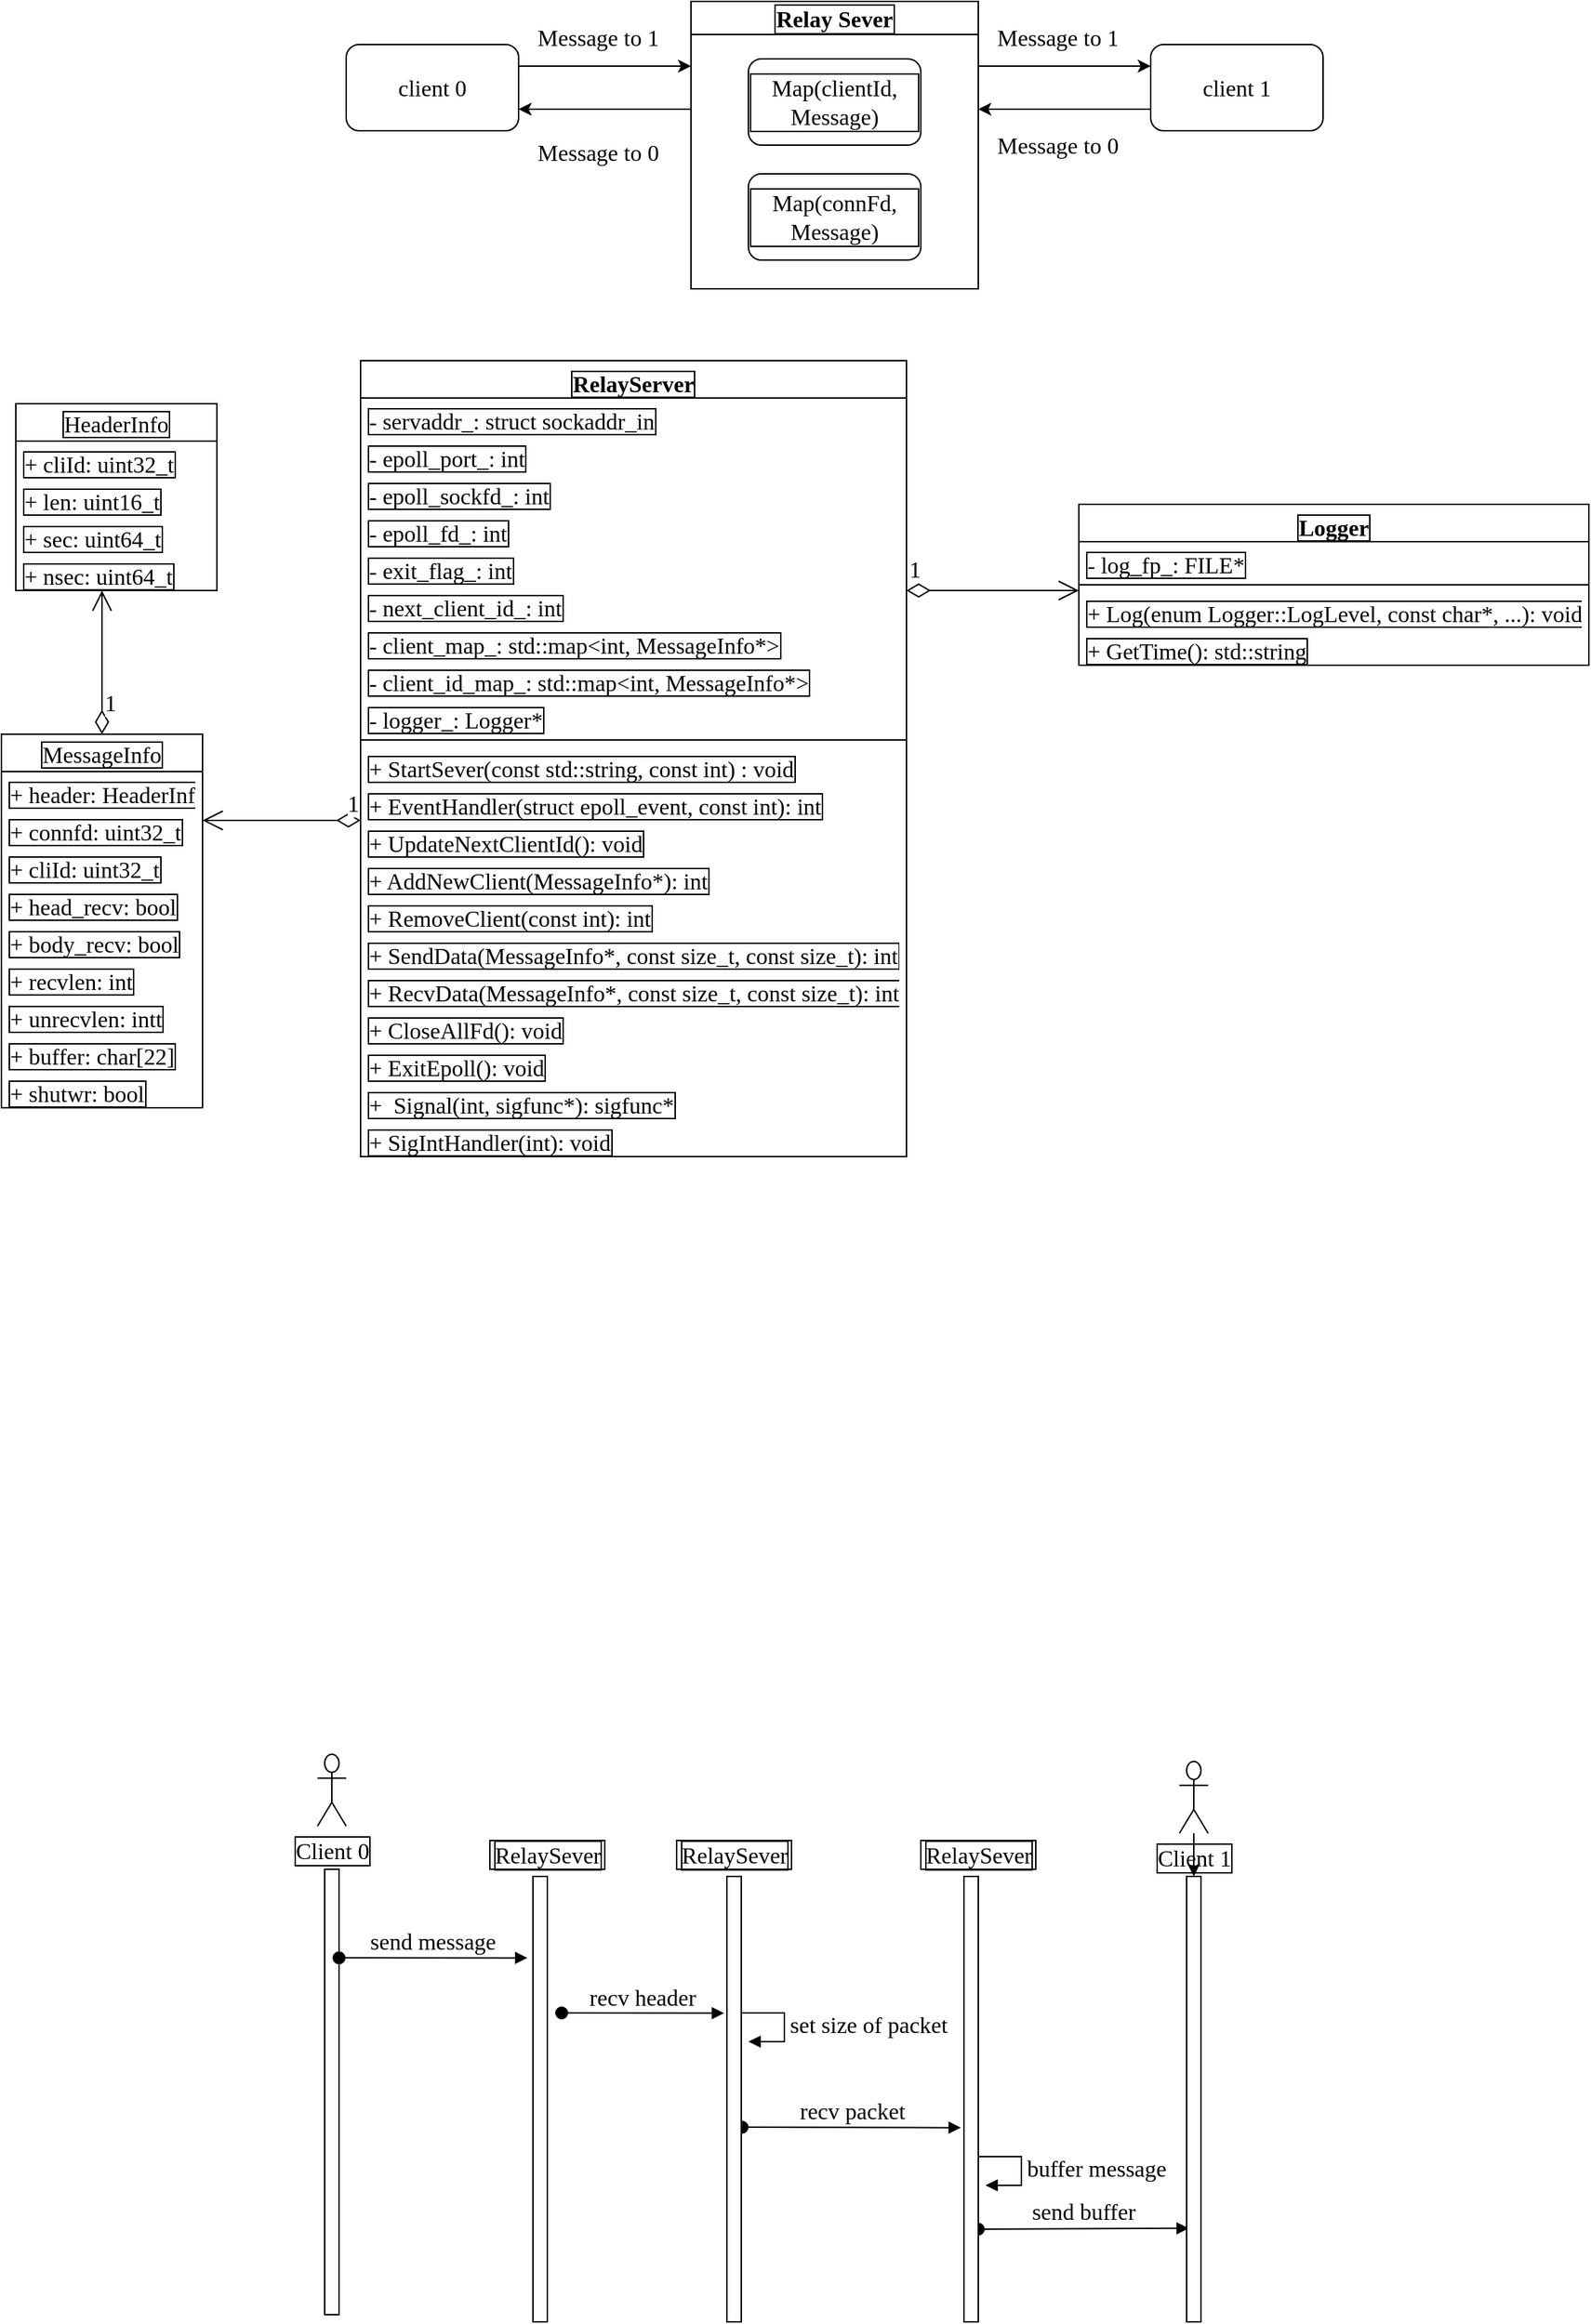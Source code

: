 <mxfile>
    <diagram id="8KLUlm-gPllUSoMWgSKK" name="第 1 页">
        <mxGraphModel dx="1102" dy="820" grid="1" gridSize="10" guides="1" tooltips="1" connect="1" arrows="1" fold="1" page="0" pageScale="1" pageWidth="827" pageHeight="1169" math="0" shadow="0">
            <root>
                <mxCell id="0"/>
                <mxCell id="1" parent="0"/>
                <mxCell id="11" style="edgeStyle=none;html=1;exitX=1;exitY=0.25;exitDx=0;exitDy=0;fontFamily=Times New Roman;fontSize=16;" edge="1" parent="1">
                    <mxGeometry relative="1" as="geometry">
                        <mxPoint x="490" y="155" as="sourcePoint"/>
                        <mxPoint x="610" y="155" as="targetPoint"/>
                    </mxGeometry>
                </mxCell>
                <mxCell id="12" style="edgeStyle=none;html=1;fontFamily=Times New Roman;fontSize=16;entryX=1;entryY=0.75;entryDx=0;entryDy=0;" edge="1" parent="1">
                    <mxGeometry relative="1" as="geometry">
                        <mxPoint x="490" y="185" as="targetPoint"/>
                        <mxPoint x="610" y="185" as="sourcePoint"/>
                    </mxGeometry>
                </mxCell>
                <mxCell id="6" value="client 0" style="rounded=1;whiteSpace=wrap;html=1;fontFamily=Times New Roman;fontSize=16;" vertex="1" parent="1">
                    <mxGeometry x="50" y="140" width="120" height="60" as="geometry"/>
                </mxCell>
                <mxCell id="7" value="client 1" style="rounded=1;whiteSpace=wrap;html=1;fontFamily=Times New Roman;fontSize=16;" vertex="1" parent="1">
                    <mxGeometry x="610" y="140" width="120" height="60" as="geometry"/>
                </mxCell>
                <mxCell id="9" value="Relay Sever" style="swimlane;whiteSpace=wrap;html=1;labelBorderColor=default;fontFamily=Times New Roman;fontSize=16;" vertex="1" parent="1">
                    <mxGeometry x="290" y="110" width="200" height="200" as="geometry">
                        <mxRectangle x="290" y="110" width="120" height="30" as="alternateBounds"/>
                    </mxGeometry>
                </mxCell>
                <mxCell id="16" value="Map(clientId, Message)" style="rounded=1;whiteSpace=wrap;html=1;labelBorderColor=default;fontFamily=Times New Roman;fontSize=16;" vertex="1" parent="9">
                    <mxGeometry x="40" y="40" width="120" height="60" as="geometry"/>
                </mxCell>
                <mxCell id="17" value="Map(connFd, Message)" style="rounded=1;whiteSpace=wrap;html=1;labelBorderColor=default;fontFamily=Times New Roman;fontSize=16;" vertex="1" parent="9">
                    <mxGeometry x="40" y="120" width="120" height="60" as="geometry"/>
                </mxCell>
                <mxCell id="15" value="Message to 1" style="text;html=1;align=center;verticalAlign=middle;resizable=0;points=[];autosize=1;strokeColor=none;fillColor=none;fontSize=16;fontFamily=Times New Roman;" vertex="1" parent="1">
                    <mxGeometry x="490" y="120" width="110" height="30" as="geometry"/>
                </mxCell>
                <mxCell id="18" value="Message to 0" style="text;html=1;align=center;verticalAlign=middle;resizable=0;points=[];autosize=1;strokeColor=none;fillColor=none;fontSize=16;fontFamily=Times New Roman;" vertex="1" parent="1">
                    <mxGeometry x="490" y="195" width="110" height="30" as="geometry"/>
                </mxCell>
                <mxCell id="19" style="edgeStyle=none;html=1;exitX=1;exitY=0.25;exitDx=0;exitDy=0;fontFamily=Times New Roman;fontSize=16;" edge="1" parent="1">
                    <mxGeometry relative="1" as="geometry">
                        <mxPoint x="170" y="155" as="sourcePoint"/>
                        <mxPoint x="290" y="155" as="targetPoint"/>
                    </mxGeometry>
                </mxCell>
                <mxCell id="20" style="edgeStyle=none;html=1;fontFamily=Times New Roman;fontSize=16;entryX=1;entryY=0.75;entryDx=0;entryDy=0;" edge="1" parent="1">
                    <mxGeometry relative="1" as="geometry">
                        <mxPoint x="170" y="185" as="targetPoint"/>
                        <mxPoint x="290" y="185" as="sourcePoint"/>
                    </mxGeometry>
                </mxCell>
                <mxCell id="21" value="Message to 1" style="text;html=1;align=center;verticalAlign=middle;resizable=0;points=[];autosize=1;strokeColor=none;fillColor=none;fontSize=16;fontFamily=Times New Roman;" vertex="1" parent="1">
                    <mxGeometry x="170" y="120" width="110" height="30" as="geometry"/>
                </mxCell>
                <mxCell id="22" value="Message to 0" style="text;html=1;align=center;verticalAlign=middle;resizable=0;points=[];autosize=1;strokeColor=none;fillColor=none;fontSize=16;fontFamily=Times New Roman;" vertex="1" parent="1">
                    <mxGeometry x="170" y="200" width="110" height="30" as="geometry"/>
                </mxCell>
                <mxCell id="31" value="RelayServer" style="swimlane;fontStyle=1;align=center;verticalAlign=top;childLayout=stackLayout;horizontal=1;startSize=26;horizontalStack=0;resizeParent=1;resizeParentMax=0;resizeLast=0;collapsible=1;marginBottom=0;labelBorderColor=default;strokeColor=default;fontFamily=Times New Roman;fontSize=16;" vertex="1" parent="1">
                    <mxGeometry x="60" y="360" width="380" height="554" as="geometry"/>
                </mxCell>
                <mxCell id="32" value="- servaddr_: struct sockaddr_in" style="text;strokeColor=none;fillColor=none;align=left;verticalAlign=top;spacingLeft=4;spacingRight=4;overflow=hidden;rotatable=0;points=[[0,0.5],[1,0.5]];portConstraint=eastwest;labelBorderColor=default;fontFamily=Times New Roman;fontSize=16;" vertex="1" parent="31">
                    <mxGeometry y="26" width="380" height="26" as="geometry"/>
                </mxCell>
                <mxCell id="36" value="- epoll_port_: int" style="text;strokeColor=none;fillColor=none;align=left;verticalAlign=top;spacingLeft=4;spacingRight=4;overflow=hidden;rotatable=0;points=[[0,0.5],[1,0.5]];portConstraint=eastwest;labelBorderColor=default;fontFamily=Times New Roman;fontSize=16;" vertex="1" parent="31">
                    <mxGeometry y="52" width="380" height="26" as="geometry"/>
                </mxCell>
                <mxCell id="42" value="- epoll_sockfd_: int" style="text;strokeColor=none;fillColor=none;align=left;verticalAlign=top;spacingLeft=4;spacingRight=4;overflow=hidden;rotatable=0;points=[[0,0.5],[1,0.5]];portConstraint=eastwest;labelBorderColor=default;fontFamily=Times New Roman;fontSize=16;" vertex="1" parent="31">
                    <mxGeometry y="78" width="380" height="26" as="geometry"/>
                </mxCell>
                <mxCell id="43" value="- epoll_fd_: int" style="text;strokeColor=none;fillColor=none;align=left;verticalAlign=top;spacingLeft=4;spacingRight=4;overflow=hidden;rotatable=0;points=[[0,0.5],[1,0.5]];portConstraint=eastwest;labelBorderColor=default;fontFamily=Times New Roman;fontSize=16;" vertex="1" parent="31">
                    <mxGeometry y="104" width="380" height="26" as="geometry"/>
                </mxCell>
                <mxCell id="41" value="- exit_flag_: int" style="text;strokeColor=none;fillColor=none;align=left;verticalAlign=top;spacingLeft=4;spacingRight=4;overflow=hidden;rotatable=0;points=[[0,0.5],[1,0.5]];portConstraint=eastwest;labelBorderColor=default;fontFamily=Times New Roman;fontSize=16;" vertex="1" parent="31">
                    <mxGeometry y="130" width="380" height="26" as="geometry"/>
                </mxCell>
                <mxCell id="40" value="- next_client_id_: int" style="text;strokeColor=none;fillColor=none;align=left;verticalAlign=top;spacingLeft=4;spacingRight=4;overflow=hidden;rotatable=0;points=[[0,0.5],[1,0.5]];portConstraint=eastwest;labelBorderColor=default;fontFamily=Times New Roman;fontSize=16;" vertex="1" parent="31">
                    <mxGeometry y="156" width="380" height="26" as="geometry"/>
                </mxCell>
                <mxCell id="39" value="- client_map_: std::map&lt;int, MessageInfo*&gt;" style="text;strokeColor=none;fillColor=none;align=left;verticalAlign=top;spacingLeft=4;spacingRight=4;overflow=hidden;rotatable=0;points=[[0,0.5],[1,0.5]];portConstraint=eastwest;labelBorderColor=default;fontFamily=Times New Roman;fontSize=16;" vertex="1" parent="31">
                    <mxGeometry y="182" width="380" height="26" as="geometry"/>
                </mxCell>
                <mxCell id="38" value="- client_id_map_: std::map&lt;int, MessageInfo*&gt;" style="text;strokeColor=none;fillColor=none;align=left;verticalAlign=top;spacingLeft=4;spacingRight=4;overflow=hidden;rotatable=0;points=[[0,0.5],[1,0.5]];portConstraint=eastwest;labelBorderColor=default;fontFamily=Times New Roman;fontSize=16;" vertex="1" parent="31">
                    <mxGeometry y="208" width="380" height="26" as="geometry"/>
                </mxCell>
                <mxCell id="37" value="- logger_: Logger*" style="text;strokeColor=none;fillColor=none;align=left;verticalAlign=top;spacingLeft=4;spacingRight=4;overflow=hidden;rotatable=0;points=[[0,0.5],[1,0.5]];portConstraint=eastwest;labelBorderColor=default;fontFamily=Times New Roman;fontSize=16;" vertex="1" parent="31">
                    <mxGeometry y="234" width="380" height="26" as="geometry"/>
                </mxCell>
                <mxCell id="33" value="" style="line;strokeWidth=1;fillColor=none;align=left;verticalAlign=middle;spacingTop=-1;spacingLeft=3;spacingRight=3;rotatable=0;labelPosition=right;points=[];portConstraint=eastwest;strokeColor=inherit;labelBorderColor=default;fontFamily=Times New Roman;fontSize=16;" vertex="1" parent="31">
                    <mxGeometry y="260" width="380" height="8" as="geometry"/>
                </mxCell>
                <mxCell id="34" value="+ StartSever(const std::string, const int) : void" style="text;strokeColor=none;fillColor=none;align=left;verticalAlign=top;spacingLeft=4;spacingRight=4;overflow=hidden;rotatable=0;points=[[0,0.5],[1,0.5]];portConstraint=eastwest;labelBorderColor=default;fontFamily=Times New Roman;fontSize=16;" vertex="1" parent="31">
                    <mxGeometry y="268" width="380" height="26" as="geometry"/>
                </mxCell>
                <mxCell id="109" value="+ EventHandler(struct epoll_event, const int): int" style="text;strokeColor=none;fillColor=none;align=left;verticalAlign=top;spacingLeft=4;spacingRight=4;overflow=hidden;rotatable=0;points=[[0,0.5],[1,0.5]];portConstraint=eastwest;labelBorderColor=default;fontFamily=Times New Roman;fontSize=16;" vertex="1" parent="31">
                    <mxGeometry y="294" width="380" height="26" as="geometry"/>
                </mxCell>
                <mxCell id="111" value="+ UpdateNextClientId(): void" style="text;strokeColor=none;fillColor=none;align=left;verticalAlign=top;spacingLeft=4;spacingRight=4;overflow=hidden;rotatable=0;points=[[0,0.5],[1,0.5]];portConstraint=eastwest;labelBorderColor=default;fontFamily=Times New Roman;fontSize=16;" vertex="1" parent="31">
                    <mxGeometry y="320" width="380" height="26" as="geometry"/>
                </mxCell>
                <mxCell id="114" value="+ AddNewClient(MessageInfo*): int" style="text;strokeColor=none;fillColor=none;align=left;verticalAlign=top;spacingLeft=4;spacingRight=4;overflow=hidden;rotatable=0;points=[[0,0.5],[1,0.5]];portConstraint=eastwest;labelBorderColor=default;fontFamily=Times New Roman;fontSize=16;" vertex="1" parent="31">
                    <mxGeometry y="346" width="380" height="26" as="geometry"/>
                </mxCell>
                <mxCell id="115" value="+ RemoveClient(const int): int" style="text;strokeColor=none;fillColor=none;align=left;verticalAlign=top;spacingLeft=4;spacingRight=4;overflow=hidden;rotatable=0;points=[[0,0.5],[1,0.5]];portConstraint=eastwest;labelBorderColor=default;fontFamily=Times New Roman;fontSize=16;" vertex="1" parent="31">
                    <mxGeometry y="372" width="380" height="26" as="geometry"/>
                </mxCell>
                <mxCell id="118" value="+ SendData(MessageInfo*, const size_t, const size_t): int" style="text;strokeColor=none;fillColor=none;align=left;verticalAlign=top;spacingLeft=4;spacingRight=4;overflow=hidden;rotatable=0;points=[[0,0.5],[1,0.5]];portConstraint=eastwest;labelBorderColor=default;fontFamily=Times New Roman;fontSize=16;" vertex="1" parent="31">
                    <mxGeometry y="398" width="380" height="26" as="geometry"/>
                </mxCell>
                <mxCell id="117" value="+ RecvData(MessageInfo*, const size_t, const size_t): int" style="text;strokeColor=none;fillColor=none;align=left;verticalAlign=top;spacingLeft=4;spacingRight=4;overflow=hidden;rotatable=0;points=[[0,0.5],[1,0.5]];portConstraint=eastwest;labelBorderColor=default;fontFamily=Times New Roman;fontSize=16;" vertex="1" parent="31">
                    <mxGeometry y="424" width="380" height="26" as="geometry"/>
                </mxCell>
                <mxCell id="112" value="+ CloseAllFd(): void" style="text;strokeColor=none;fillColor=none;align=left;verticalAlign=top;spacingLeft=4;spacingRight=4;overflow=hidden;rotatable=0;points=[[0,0.5],[1,0.5]];portConstraint=eastwest;labelBorderColor=default;fontFamily=Times New Roman;fontSize=16;" vertex="1" parent="31">
                    <mxGeometry y="450" width="380" height="26" as="geometry"/>
                </mxCell>
                <mxCell id="110" value="+ ExitEpoll(): void" style="text;strokeColor=none;fillColor=none;align=left;verticalAlign=top;spacingLeft=4;spacingRight=4;overflow=hidden;rotatable=0;points=[[0,0.5],[1,0.5]];portConstraint=eastwest;labelBorderColor=default;fontFamily=Times New Roman;fontSize=16;" vertex="1" parent="31">
                    <mxGeometry y="476" width="380" height="26" as="geometry"/>
                </mxCell>
                <mxCell id="116" value="+  Signal(int, sigfunc*): sigfunc*" style="text;strokeColor=none;fillColor=none;align=left;verticalAlign=top;spacingLeft=4;spacingRight=4;overflow=hidden;rotatable=0;points=[[0,0.5],[1,0.5]];portConstraint=eastwest;labelBorderColor=default;fontFamily=Times New Roman;fontSize=16;" vertex="1" parent="31">
                    <mxGeometry y="502" width="380" height="26" as="geometry"/>
                </mxCell>
                <mxCell id="120" value="+ SigIntHandler(int): void" style="text;strokeColor=none;fillColor=none;align=left;verticalAlign=top;spacingLeft=4;spacingRight=4;overflow=hidden;rotatable=0;points=[[0,0.5],[1,0.5]];portConstraint=eastwest;labelBorderColor=default;fontFamily=Times New Roman;fontSize=16;" vertex="1" parent="31">
                    <mxGeometry y="528" width="380" height="26" as="geometry"/>
                </mxCell>
                <mxCell id="44" value="Logger" style="swimlane;fontStyle=1;align=center;verticalAlign=top;childLayout=stackLayout;horizontal=1;startSize=26;horizontalStack=0;resizeParent=1;resizeParentMax=0;resizeLast=0;collapsible=1;marginBottom=0;labelBorderColor=default;strokeColor=default;fontFamily=Times New Roman;fontSize=16;" vertex="1" parent="1">
                    <mxGeometry x="560" y="460" width="355" height="112" as="geometry"/>
                </mxCell>
                <mxCell id="45" value="- log_fp_: FILE*" style="text;strokeColor=none;fillColor=none;align=left;verticalAlign=top;spacingLeft=4;spacingRight=4;overflow=hidden;rotatable=0;points=[[0,0.5],[1,0.5]];portConstraint=eastwest;labelBorderColor=default;fontFamily=Times New Roman;fontSize=16;" vertex="1" parent="44">
                    <mxGeometry y="26" width="355" height="26" as="geometry"/>
                </mxCell>
                <mxCell id="46" value="" style="line;strokeWidth=1;fillColor=none;align=left;verticalAlign=middle;spacingTop=-1;spacingLeft=3;spacingRight=3;rotatable=0;labelPosition=right;points=[];portConstraint=eastwest;strokeColor=inherit;labelBorderColor=default;fontFamily=Times New Roman;fontSize=16;" vertex="1" parent="44">
                    <mxGeometry y="52" width="355" height="8" as="geometry"/>
                </mxCell>
                <mxCell id="47" value="+ Log(enum Logger::LogLevel, const char*, ...): void&#10;" style="text;strokeColor=none;fillColor=none;align=left;verticalAlign=top;spacingLeft=4;spacingRight=4;overflow=hidden;rotatable=0;points=[[0,0.5],[1,0.5]];portConstraint=eastwest;labelBorderColor=default;fontFamily=Times New Roman;fontSize=16;" vertex="1" parent="44">
                    <mxGeometry y="60" width="355" height="26" as="geometry"/>
                </mxCell>
                <mxCell id="48" value="+ GetTime(): std::string" style="text;strokeColor=none;fillColor=none;align=left;verticalAlign=top;spacingLeft=4;spacingRight=4;overflow=hidden;rotatable=0;points=[[0,0.5],[1,0.5]];portConstraint=eastwest;labelBorderColor=default;fontFamily=Times New Roman;fontSize=16;" vertex="1" parent="44">
                    <mxGeometry y="86" width="355" height="26" as="geometry"/>
                </mxCell>
                <mxCell id="49" value="1" style="endArrow=open;html=1;endSize=12;startArrow=diamondThin;startSize=14;startFill=0;edgeStyle=orthogonalEdgeStyle;align=left;verticalAlign=bottom;fontFamily=Times New Roman;fontSize=16;" edge="1" parent="1">
                    <mxGeometry x="-1" y="3" relative="1" as="geometry">
                        <mxPoint x="440" y="520" as="sourcePoint"/>
                        <mxPoint x="560" y="520" as="targetPoint"/>
                    </mxGeometry>
                </mxCell>
                <mxCell id="54" value="HeaderInfo" style="swimlane;fontStyle=0;childLayout=stackLayout;horizontal=1;startSize=26;fillColor=none;horizontalStack=0;resizeParent=1;resizeParentMax=0;resizeLast=0;collapsible=1;marginBottom=0;labelBorderColor=default;strokeColor=default;fontFamily=Times New Roman;fontSize=16;" vertex="1" parent="1">
                    <mxGeometry x="-180" y="390" width="140" height="130" as="geometry"/>
                </mxCell>
                <mxCell id="55" value="+ cliId: uint32_t" style="text;strokeColor=none;fillColor=none;align=left;verticalAlign=top;spacingLeft=4;spacingRight=4;overflow=hidden;rotatable=0;points=[[0,0.5],[1,0.5]];portConstraint=eastwest;labelBorderColor=default;fontFamily=Times New Roman;fontSize=16;" vertex="1" parent="54">
                    <mxGeometry y="26" width="140" height="26" as="geometry"/>
                </mxCell>
                <mxCell id="56" value="+ len: uint16_t" style="text;strokeColor=none;fillColor=none;align=left;verticalAlign=top;spacingLeft=4;spacingRight=4;overflow=hidden;rotatable=0;points=[[0,0.5],[1,0.5]];portConstraint=eastwest;labelBorderColor=default;fontFamily=Times New Roman;fontSize=16;" vertex="1" parent="54">
                    <mxGeometry y="52" width="140" height="26" as="geometry"/>
                </mxCell>
                <mxCell id="57" value="+ sec: uint64_t" style="text;strokeColor=none;fillColor=none;align=left;verticalAlign=top;spacingLeft=4;spacingRight=4;overflow=hidden;rotatable=0;points=[[0,0.5],[1,0.5]];portConstraint=eastwest;labelBorderColor=default;fontFamily=Times New Roman;fontSize=16;" vertex="1" parent="54">
                    <mxGeometry y="78" width="140" height="26" as="geometry"/>
                </mxCell>
                <mxCell id="58" value="+ nsec: uint64_t" style="text;strokeColor=none;fillColor=none;align=left;verticalAlign=top;spacingLeft=4;spacingRight=4;overflow=hidden;rotatable=0;points=[[0,0.5],[1,0.5]];portConstraint=eastwest;labelBorderColor=default;fontFamily=Times New Roman;fontSize=16;" vertex="1" parent="54">
                    <mxGeometry y="104" width="140" height="26" as="geometry"/>
                </mxCell>
                <mxCell id="59" value="MessageInfo" style="swimlane;fontStyle=0;childLayout=stackLayout;horizontal=1;startSize=26;fillColor=none;horizontalStack=0;resizeParent=1;resizeParentMax=0;resizeLast=0;collapsible=1;marginBottom=0;labelBorderColor=default;strokeColor=default;fontFamily=Times New Roman;fontSize=16;" vertex="1" parent="1">
                    <mxGeometry x="-190" y="620" width="140" height="260" as="geometry"/>
                </mxCell>
                <mxCell id="60" value="+ header: HeaderInfo" style="text;strokeColor=none;fillColor=none;align=left;verticalAlign=top;spacingLeft=4;spacingRight=4;overflow=hidden;rotatable=0;points=[[0,0.5],[1,0.5]];portConstraint=eastwest;labelBorderColor=default;fontFamily=Times New Roman;fontSize=16;" vertex="1" parent="59">
                    <mxGeometry y="26" width="140" height="26" as="geometry"/>
                </mxCell>
                <mxCell id="61" value="+ connfd: uint32_t" style="text;strokeColor=none;fillColor=none;align=left;verticalAlign=top;spacingLeft=4;spacingRight=4;overflow=hidden;rotatable=0;points=[[0,0.5],[1,0.5]];portConstraint=eastwest;labelBorderColor=default;fontFamily=Times New Roman;fontSize=16;" vertex="1" parent="59">
                    <mxGeometry y="52" width="140" height="26" as="geometry"/>
                </mxCell>
                <mxCell id="62" value="+ cliId: uint32_t" style="text;strokeColor=none;fillColor=none;align=left;verticalAlign=top;spacingLeft=4;spacingRight=4;overflow=hidden;rotatable=0;points=[[0,0.5],[1,0.5]];portConstraint=eastwest;labelBorderColor=default;fontFamily=Times New Roman;fontSize=16;" vertex="1" parent="59">
                    <mxGeometry y="78" width="140" height="26" as="geometry"/>
                </mxCell>
                <mxCell id="63" value="+ head_recv: bool" style="text;strokeColor=none;fillColor=none;align=left;verticalAlign=top;spacingLeft=4;spacingRight=4;overflow=hidden;rotatable=0;points=[[0,0.5],[1,0.5]];portConstraint=eastwest;labelBorderColor=default;fontFamily=Times New Roman;fontSize=16;" vertex="1" parent="59">
                    <mxGeometry y="104" width="140" height="26" as="geometry"/>
                </mxCell>
                <mxCell id="64" value="+ body_recv: bool" style="text;strokeColor=none;fillColor=none;align=left;verticalAlign=top;spacingLeft=4;spacingRight=4;overflow=hidden;rotatable=0;points=[[0,0.5],[1,0.5]];portConstraint=eastwest;labelBorderColor=default;fontFamily=Times New Roman;fontSize=16;" vertex="1" parent="59">
                    <mxGeometry y="130" width="140" height="26" as="geometry"/>
                </mxCell>
                <mxCell id="68" value="+ recvlen: int" style="text;strokeColor=none;fillColor=none;align=left;verticalAlign=top;spacingLeft=4;spacingRight=4;overflow=hidden;rotatable=0;points=[[0,0.5],[1,0.5]];portConstraint=eastwest;labelBorderColor=default;fontFamily=Times New Roman;fontSize=16;" vertex="1" parent="59">
                    <mxGeometry y="156" width="140" height="26" as="geometry"/>
                </mxCell>
                <mxCell id="69" value="+ unrecvlen: intt" style="text;strokeColor=none;fillColor=none;align=left;verticalAlign=top;spacingLeft=4;spacingRight=4;overflow=hidden;rotatable=0;points=[[0,0.5],[1,0.5]];portConstraint=eastwest;labelBorderColor=default;fontFamily=Times New Roman;fontSize=16;" vertex="1" parent="59">
                    <mxGeometry y="182" width="140" height="26" as="geometry"/>
                </mxCell>
                <mxCell id="67" value="+ buffer: char[22]" style="text;strokeColor=none;fillColor=none;align=left;verticalAlign=top;spacingLeft=4;spacingRight=4;overflow=hidden;rotatable=0;points=[[0,0.5],[1,0.5]];portConstraint=eastwest;labelBorderColor=default;fontFamily=Times New Roman;fontSize=16;" vertex="1" parent="59">
                    <mxGeometry y="208" width="140" height="26" as="geometry"/>
                </mxCell>
                <mxCell id="66" value="+ shutwr: bool" style="text;strokeColor=none;fillColor=none;align=left;verticalAlign=top;spacingLeft=4;spacingRight=4;overflow=hidden;rotatable=0;points=[[0,0.5],[1,0.5]];portConstraint=eastwest;labelBorderColor=default;fontFamily=Times New Roman;fontSize=16;" vertex="1" parent="59">
                    <mxGeometry y="234" width="140" height="26" as="geometry"/>
                </mxCell>
                <mxCell id="70" value="1" style="endArrow=open;html=1;endSize=12;startArrow=diamondThin;startSize=14;startFill=0;edgeStyle=orthogonalEdgeStyle;align=left;verticalAlign=bottom;fontFamily=Times New Roman;fontSize=16;exitX=0.5;exitY=0;exitDx=0;exitDy=0;rounded=0;" edge="1" parent="1" source="59">
                    <mxGeometry x="-0.8" relative="1" as="geometry">
                        <mxPoint x="-250" y="725.23" as="sourcePoint"/>
                        <mxPoint x="-120" y="520" as="targetPoint"/>
                        <Array as="points">
                            <mxPoint x="-120" y="530"/>
                            <mxPoint x="-120" y="530"/>
                        </Array>
                        <mxPoint as="offset"/>
                    </mxGeometry>
                </mxCell>
                <mxCell id="75" value="Client 0" style="shape=umlActor;verticalLabelPosition=bottom;verticalAlign=top;html=1;labelBorderColor=default;strokeColor=default;fontFamily=Times New Roman;fontSize=16;" vertex="1" parent="1">
                    <mxGeometry x="30" y="1330" width="20" height="50" as="geometry"/>
                </mxCell>
                <mxCell id="76" value="" style="html=1;points=[];perimeter=orthogonalPerimeter;labelBorderColor=default;strokeColor=default;fontFamily=Times New Roman;fontSize=16;" vertex="1" parent="1">
                    <mxGeometry x="35" y="1410" width="10" height="310" as="geometry"/>
                </mxCell>
                <mxCell id="78" value="send message" style="html=1;verticalAlign=bottom;startArrow=oval;endArrow=block;startSize=8;rounded=0;fontFamily=Times New Roman;fontSize=16;entryX=-0.389;entryY=0.183;entryDx=0;entryDy=0;entryPerimeter=0;" edge="1" target="100" parent="1">
                    <mxGeometry x="-0.007" relative="1" as="geometry">
                        <mxPoint x="45" y="1471.66" as="sourcePoint"/>
                        <mxPoint x="190" y="1472" as="targetPoint"/>
                        <mxPoint as="offset"/>
                    </mxGeometry>
                </mxCell>
                <mxCell id="80" value="recv header" style="html=1;verticalAlign=bottom;startArrow=oval;endArrow=block;startSize=8;rounded=0;fontFamily=Times New Roman;fontSize=16;entryX=-0.2;entryY=0.193;entryDx=0;entryDy=0;entryPerimeter=0;" edge="1" parent="1">
                    <mxGeometry x="-0.009" y="-1" relative="1" as="geometry">
                        <mxPoint x="200" y="1510" as="sourcePoint"/>
                        <mxPoint x="313" y="1510.18" as="targetPoint"/>
                        <mxPoint as="offset"/>
                    </mxGeometry>
                </mxCell>
                <mxCell id="83" value="set size of packet" style="edgeStyle=orthogonalEdgeStyle;html=1;align=left;spacingLeft=2;endArrow=block;rounded=0;entryX=1;entryY=0;fontFamily=Times New Roman;fontSize=16;" edge="1" parent="1">
                    <mxGeometry relative="1" as="geometry">
                        <mxPoint x="325" y="1510" as="sourcePoint"/>
                        <Array as="points">
                            <mxPoint x="355" y="1510"/>
                        </Array>
                        <mxPoint x="330" y="1530" as="targetPoint"/>
                    </mxGeometry>
                </mxCell>
                <mxCell id="85" value="recv packet" style="html=1;verticalAlign=bottom;startArrow=oval;endArrow=block;startSize=8;rounded=0;fontFamily=Times New Roman;fontSize=16;exitX=1.058;exitY=0.563;exitDx=0;exitDy=0;exitPerimeter=0;entryX=-0.213;entryY=0.564;entryDx=0;entryDy=0;entryPerimeter=0;" edge="1" target="102" parent="1" source="101">
                    <mxGeometry relative="1" as="geometry">
                        <mxPoint x="325" y="1590" as="sourcePoint"/>
                        <mxPoint x="470" y="1590" as="targetPoint"/>
                    </mxGeometry>
                </mxCell>
                <mxCell id="86" value="RelaySever" style="html=1;labelBorderColor=default;strokeColor=default;fontFamily=Times New Roman;fontSize=16;" vertex="1" parent="1">
                    <mxGeometry x="150" y="1390" width="80" height="20" as="geometry"/>
                </mxCell>
                <mxCell id="88" value="RelaySever" style="html=1;labelBorderColor=default;strokeColor=default;fontFamily=Times New Roman;fontSize=16;" vertex="1" parent="1">
                    <mxGeometry x="280" y="1390" width="80" height="20" as="geometry"/>
                </mxCell>
                <mxCell id="89" value="RelaySever" style="html=1;labelBorderColor=default;strokeColor=default;fontFamily=Times New Roman;fontSize=16;" vertex="1" parent="1">
                    <mxGeometry x="450" y="1390" width="80" height="20" as="geometry"/>
                </mxCell>
                <mxCell id="98" value="send buffer" style="html=1;verticalAlign=bottom;startArrow=oval;endArrow=block;startSize=8;rounded=0;fontFamily=Times New Roman;fontSize=16;entryX=0.15;entryY=0.79;entryDx=0;entryDy=0;entryPerimeter=0;" edge="1" parent="1" target="105">
                    <mxGeometry relative="1" as="geometry">
                        <mxPoint x="490" y="1660.5" as="sourcePoint"/>
                        <mxPoint x="637.52" y="1660.83" as="targetPoint"/>
                    </mxGeometry>
                </mxCell>
                <mxCell id="100" value="" style="html=1;points=[];perimeter=orthogonalPerimeter;labelBorderColor=default;strokeColor=default;fontFamily=Times New Roman;fontSize=16;" vertex="1" parent="1">
                    <mxGeometry x="180" y="1415" width="10" height="310" as="geometry"/>
                </mxCell>
                <mxCell id="101" value="" style="html=1;points=[];perimeter=orthogonalPerimeter;labelBorderColor=default;strokeColor=default;fontFamily=Times New Roman;fontSize=16;" vertex="1" parent="1">
                    <mxGeometry x="315" y="1415" width="10" height="310" as="geometry"/>
                </mxCell>
                <mxCell id="102" value="" style="html=1;points=[];perimeter=orthogonalPerimeter;labelBorderColor=default;strokeColor=default;fontFamily=Times New Roman;fontSize=16;" vertex="1" parent="1">
                    <mxGeometry x="480" y="1415" width="10" height="310" as="geometry"/>
                </mxCell>
                <mxCell id="108" value="" style="edgeStyle=none;rounded=0;html=1;fontFamily=Times New Roman;fontSize=16;" edge="1" parent="1" source="104" target="105">
                    <mxGeometry relative="1" as="geometry"/>
                </mxCell>
                <mxCell id="104" value="Client 1" style="shape=umlActor;verticalLabelPosition=bottom;verticalAlign=top;html=1;labelBorderColor=default;strokeColor=default;fontFamily=Times New Roman;fontSize=16;" vertex="1" parent="1">
                    <mxGeometry x="630" y="1335" width="20" height="50" as="geometry"/>
                </mxCell>
                <mxCell id="105" value="" style="html=1;points=[];perimeter=orthogonalPerimeter;labelBorderColor=default;strokeColor=default;fontFamily=Times New Roman;fontSize=16;" vertex="1" parent="1">
                    <mxGeometry x="635" y="1415" width="10" height="310" as="geometry"/>
                </mxCell>
                <mxCell id="107" value="buffer message" style="edgeStyle=orthogonalEdgeStyle;html=1;align=left;spacingLeft=2;endArrow=block;rounded=0;entryX=1;entryY=0;fontFamily=Times New Roman;fontSize=16;" edge="1" parent="1">
                    <mxGeometry relative="1" as="geometry">
                        <mxPoint x="490" y="1610" as="sourcePoint"/>
                        <Array as="points">
                            <mxPoint x="520" y="1610"/>
                        </Array>
                        <mxPoint x="495" y="1630" as="targetPoint"/>
                    </mxGeometry>
                </mxCell>
                <mxCell id="119" value="1" style="endArrow=open;html=1;endSize=12;startArrow=diamondThin;startSize=14;startFill=0;edgeStyle=orthogonalEdgeStyle;align=left;verticalAlign=bottom;fontFamily=Times New Roman;fontSize=16;rounded=0;entryX=1;entryY=0.308;entryDx=0;entryDy=0;entryPerimeter=0;" edge="1" parent="1" target="61">
                    <mxGeometry x="-0.8" relative="1" as="geometry">
                        <mxPoint x="60" y="680" as="sourcePoint"/>
                        <mxPoint x="-110" y="530" as="targetPoint"/>
                        <Array as="points">
                            <mxPoint x="60" y="680"/>
                        </Array>
                        <mxPoint as="offset"/>
                    </mxGeometry>
                </mxCell>
            </root>
        </mxGraphModel>
    </diagram>
</mxfile>